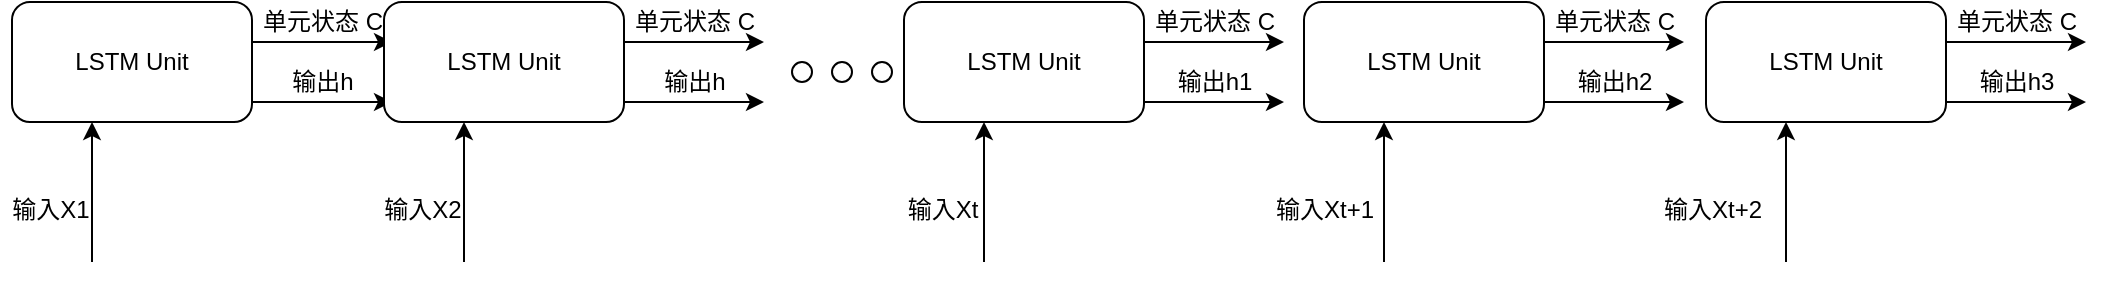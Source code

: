 <mxfile version="13.1.1" type="github">
  <diagram id="Zgp-13TrAlXwP6_f0GoF" name="Page-1">
    <mxGraphModel dx="1298" dy="817" grid="1" gridSize="10" guides="1" tooltips="1" connect="1" arrows="1" fold="1" page="1" pageScale="1" pageWidth="850" pageHeight="1100" math="0" shadow="0">
      <root>
        <mxCell id="0" />
        <mxCell id="1" parent="0" />
        <mxCell id="B-oPA0Nf48f-ixQ0xnBr-1" value="LSTM Unit" style="rounded=1;whiteSpace=wrap;html=1;" vertex="1" parent="1">
          <mxGeometry x="80" y="180" width="120" height="60" as="geometry" />
        </mxCell>
        <mxCell id="B-oPA0Nf48f-ixQ0xnBr-2" value="" style="endArrow=classic;html=1;" edge="1" parent="1">
          <mxGeometry width="50" height="50" relative="1" as="geometry">
            <mxPoint x="120" y="310" as="sourcePoint" />
            <mxPoint x="120" y="240" as="targetPoint" />
          </mxGeometry>
        </mxCell>
        <mxCell id="B-oPA0Nf48f-ixQ0xnBr-3" value="输入X1" style="text;html=1;align=center;verticalAlign=middle;resizable=0;points=[];autosize=1;" vertex="1" parent="1">
          <mxGeometry x="74" y="274" width="50" height="20" as="geometry" />
        </mxCell>
        <mxCell id="B-oPA0Nf48f-ixQ0xnBr-4" value="" style="endArrow=classic;html=1;" edge="1" parent="1">
          <mxGeometry width="50" height="50" relative="1" as="geometry">
            <mxPoint x="200" y="230" as="sourcePoint" />
            <mxPoint x="270" y="230" as="targetPoint" />
          </mxGeometry>
        </mxCell>
        <mxCell id="B-oPA0Nf48f-ixQ0xnBr-5" value="输出h" style="text;html=1;align=center;verticalAlign=middle;resizable=0;points=[];autosize=1;" vertex="1" parent="1">
          <mxGeometry x="210" y="210" width="50" height="20" as="geometry" />
        </mxCell>
        <mxCell id="B-oPA0Nf48f-ixQ0xnBr-6" value="" style="endArrow=classic;html=1;" edge="1" parent="1">
          <mxGeometry width="50" height="50" relative="1" as="geometry">
            <mxPoint x="200" y="200" as="sourcePoint" />
            <mxPoint x="270" y="200" as="targetPoint" />
          </mxGeometry>
        </mxCell>
        <mxCell id="B-oPA0Nf48f-ixQ0xnBr-7" value="单元状态 C" style="text;html=1;align=center;verticalAlign=middle;resizable=0;points=[];autosize=1;" vertex="1" parent="1">
          <mxGeometry x="195" y="180" width="80" height="20" as="geometry" />
        </mxCell>
        <mxCell id="B-oPA0Nf48f-ixQ0xnBr-8" value="LSTM Unit" style="rounded=1;whiteSpace=wrap;html=1;" vertex="1" parent="1">
          <mxGeometry x="266" y="180" width="120" height="60" as="geometry" />
        </mxCell>
        <mxCell id="B-oPA0Nf48f-ixQ0xnBr-9" value="" style="endArrow=classic;html=1;" edge="1" parent="1">
          <mxGeometry width="50" height="50" relative="1" as="geometry">
            <mxPoint x="306" y="310" as="sourcePoint" />
            <mxPoint x="306" y="240" as="targetPoint" />
          </mxGeometry>
        </mxCell>
        <mxCell id="B-oPA0Nf48f-ixQ0xnBr-10" value="输入X2" style="text;html=1;align=center;verticalAlign=middle;resizable=0;points=[];autosize=1;" vertex="1" parent="1">
          <mxGeometry x="260" y="274" width="50" height="20" as="geometry" />
        </mxCell>
        <mxCell id="B-oPA0Nf48f-ixQ0xnBr-11" value="" style="endArrow=classic;html=1;" edge="1" parent="1">
          <mxGeometry width="50" height="50" relative="1" as="geometry">
            <mxPoint x="386" y="230" as="sourcePoint" />
            <mxPoint x="456" y="230" as="targetPoint" />
          </mxGeometry>
        </mxCell>
        <mxCell id="B-oPA0Nf48f-ixQ0xnBr-12" value="输出h" style="text;html=1;align=center;verticalAlign=middle;resizable=0;points=[];autosize=1;" vertex="1" parent="1">
          <mxGeometry x="396" y="210" width="50" height="20" as="geometry" />
        </mxCell>
        <mxCell id="B-oPA0Nf48f-ixQ0xnBr-13" value="" style="endArrow=classic;html=1;" edge="1" parent="1">
          <mxGeometry width="50" height="50" relative="1" as="geometry">
            <mxPoint x="386" y="200" as="sourcePoint" />
            <mxPoint x="456" y="200" as="targetPoint" />
          </mxGeometry>
        </mxCell>
        <mxCell id="B-oPA0Nf48f-ixQ0xnBr-14" value="单元状态 C" style="text;html=1;align=center;verticalAlign=middle;resizable=0;points=[];autosize=1;" vertex="1" parent="1">
          <mxGeometry x="381" y="180" width="80" height="20" as="geometry" />
        </mxCell>
        <mxCell id="B-oPA0Nf48f-ixQ0xnBr-15" value="" style="ellipse;whiteSpace=wrap;html=1;aspect=fixed;" vertex="1" parent="1">
          <mxGeometry x="470" y="210" width="10" height="10" as="geometry" />
        </mxCell>
        <mxCell id="B-oPA0Nf48f-ixQ0xnBr-16" value="" style="ellipse;whiteSpace=wrap;html=1;aspect=fixed;" vertex="1" parent="1">
          <mxGeometry x="490" y="210" width="10" height="10" as="geometry" />
        </mxCell>
        <mxCell id="B-oPA0Nf48f-ixQ0xnBr-17" value="" style="ellipse;whiteSpace=wrap;html=1;aspect=fixed;" vertex="1" parent="1">
          <mxGeometry x="510" y="210" width="10" height="10" as="geometry" />
        </mxCell>
        <mxCell id="B-oPA0Nf48f-ixQ0xnBr-18" value="LSTM Unit" style="rounded=1;whiteSpace=wrap;html=1;" vertex="1" parent="1">
          <mxGeometry x="526" y="180" width="120" height="60" as="geometry" />
        </mxCell>
        <mxCell id="B-oPA0Nf48f-ixQ0xnBr-19" value="" style="endArrow=classic;html=1;" edge="1" parent="1">
          <mxGeometry width="50" height="50" relative="1" as="geometry">
            <mxPoint x="566" y="310" as="sourcePoint" />
            <mxPoint x="566" y="240" as="targetPoint" />
          </mxGeometry>
        </mxCell>
        <mxCell id="B-oPA0Nf48f-ixQ0xnBr-20" value="输入Xt" style="text;html=1;align=center;verticalAlign=middle;resizable=0;points=[];autosize=1;" vertex="1" parent="1">
          <mxGeometry x="520" y="274" width="50" height="20" as="geometry" />
        </mxCell>
        <mxCell id="B-oPA0Nf48f-ixQ0xnBr-21" value="" style="endArrow=classic;html=1;" edge="1" parent="1">
          <mxGeometry width="50" height="50" relative="1" as="geometry">
            <mxPoint x="646" y="230" as="sourcePoint" />
            <mxPoint x="716" y="230" as="targetPoint" />
          </mxGeometry>
        </mxCell>
        <mxCell id="B-oPA0Nf48f-ixQ0xnBr-22" value="输出h1" style="text;html=1;align=center;verticalAlign=middle;resizable=0;points=[];autosize=1;" vertex="1" parent="1">
          <mxGeometry x="656" y="210" width="50" height="20" as="geometry" />
        </mxCell>
        <mxCell id="B-oPA0Nf48f-ixQ0xnBr-23" value="" style="endArrow=classic;html=1;" edge="1" parent="1">
          <mxGeometry width="50" height="50" relative="1" as="geometry">
            <mxPoint x="646" y="200" as="sourcePoint" />
            <mxPoint x="716" y="200" as="targetPoint" />
          </mxGeometry>
        </mxCell>
        <mxCell id="B-oPA0Nf48f-ixQ0xnBr-24" value="单元状态 C" style="text;html=1;align=center;verticalAlign=middle;resizable=0;points=[];autosize=1;" vertex="1" parent="1">
          <mxGeometry x="641" y="180" width="80" height="20" as="geometry" />
        </mxCell>
        <mxCell id="B-oPA0Nf48f-ixQ0xnBr-25" value="LSTM Unit" style="rounded=1;whiteSpace=wrap;html=1;" vertex="1" parent="1">
          <mxGeometry x="726" y="180" width="120" height="60" as="geometry" />
        </mxCell>
        <mxCell id="B-oPA0Nf48f-ixQ0xnBr-26" value="" style="endArrow=classic;html=1;" edge="1" parent="1">
          <mxGeometry width="50" height="50" relative="1" as="geometry">
            <mxPoint x="766" y="310" as="sourcePoint" />
            <mxPoint x="766" y="240" as="targetPoint" />
          </mxGeometry>
        </mxCell>
        <mxCell id="B-oPA0Nf48f-ixQ0xnBr-27" value="输入Xt+1" style="text;html=1;align=center;verticalAlign=middle;resizable=0;points=[];autosize=1;" vertex="1" parent="1">
          <mxGeometry x="706" y="274" width="60" height="20" as="geometry" />
        </mxCell>
        <mxCell id="B-oPA0Nf48f-ixQ0xnBr-28" value="" style="endArrow=classic;html=1;" edge="1" parent="1">
          <mxGeometry width="50" height="50" relative="1" as="geometry">
            <mxPoint x="846" y="230" as="sourcePoint" />
            <mxPoint x="916" y="230" as="targetPoint" />
          </mxGeometry>
        </mxCell>
        <mxCell id="B-oPA0Nf48f-ixQ0xnBr-29" value="输出h2" style="text;html=1;align=center;verticalAlign=middle;resizable=0;points=[];autosize=1;" vertex="1" parent="1">
          <mxGeometry x="856" y="210" width="50" height="20" as="geometry" />
        </mxCell>
        <mxCell id="B-oPA0Nf48f-ixQ0xnBr-30" value="" style="endArrow=classic;html=1;" edge="1" parent="1">
          <mxGeometry width="50" height="50" relative="1" as="geometry">
            <mxPoint x="846" y="200" as="sourcePoint" />
            <mxPoint x="916" y="200" as="targetPoint" />
          </mxGeometry>
        </mxCell>
        <mxCell id="B-oPA0Nf48f-ixQ0xnBr-31" value="单元状态 C" style="text;html=1;align=center;verticalAlign=middle;resizable=0;points=[];autosize=1;" vertex="1" parent="1">
          <mxGeometry x="841" y="180" width="80" height="20" as="geometry" />
        </mxCell>
        <mxCell id="B-oPA0Nf48f-ixQ0xnBr-32" value="LSTM Unit" style="rounded=1;whiteSpace=wrap;html=1;" vertex="1" parent="1">
          <mxGeometry x="927" y="180" width="120" height="60" as="geometry" />
        </mxCell>
        <mxCell id="B-oPA0Nf48f-ixQ0xnBr-33" value="" style="endArrow=classic;html=1;" edge="1" parent="1">
          <mxGeometry width="50" height="50" relative="1" as="geometry">
            <mxPoint x="967" y="310" as="sourcePoint" />
            <mxPoint x="967" y="240" as="targetPoint" />
          </mxGeometry>
        </mxCell>
        <mxCell id="B-oPA0Nf48f-ixQ0xnBr-34" value="输入Xt+2" style="text;html=1;align=center;verticalAlign=middle;resizable=0;points=[];autosize=1;" vertex="1" parent="1">
          <mxGeometry x="900" y="274" width="60" height="20" as="geometry" />
        </mxCell>
        <mxCell id="B-oPA0Nf48f-ixQ0xnBr-35" value="" style="endArrow=classic;html=1;" edge="1" parent="1">
          <mxGeometry width="50" height="50" relative="1" as="geometry">
            <mxPoint x="1047" y="230" as="sourcePoint" />
            <mxPoint x="1117" y="230" as="targetPoint" />
          </mxGeometry>
        </mxCell>
        <mxCell id="B-oPA0Nf48f-ixQ0xnBr-36" value="输出h3" style="text;html=1;align=center;verticalAlign=middle;resizable=0;points=[];autosize=1;" vertex="1" parent="1">
          <mxGeometry x="1057" y="210" width="50" height="20" as="geometry" />
        </mxCell>
        <mxCell id="B-oPA0Nf48f-ixQ0xnBr-37" value="" style="endArrow=classic;html=1;" edge="1" parent="1">
          <mxGeometry width="50" height="50" relative="1" as="geometry">
            <mxPoint x="1047" y="200" as="sourcePoint" />
            <mxPoint x="1117" y="200" as="targetPoint" />
          </mxGeometry>
        </mxCell>
        <mxCell id="B-oPA0Nf48f-ixQ0xnBr-38" value="单元状态 C" style="text;html=1;align=center;verticalAlign=middle;resizable=0;points=[];autosize=1;" vertex="1" parent="1">
          <mxGeometry x="1042" y="180" width="80" height="20" as="geometry" />
        </mxCell>
      </root>
    </mxGraphModel>
  </diagram>
</mxfile>
